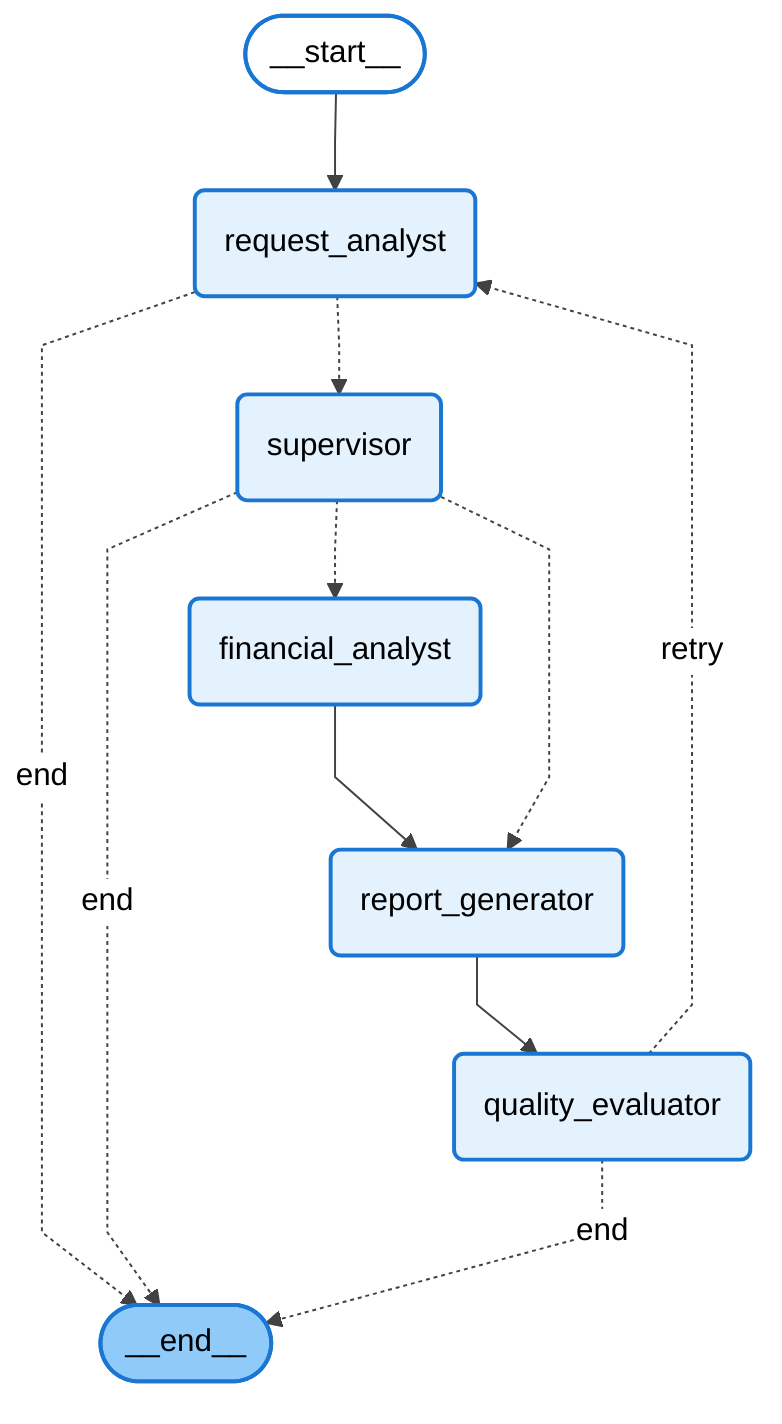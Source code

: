 %%{init: {'theme':'base', 'themeVariables': {'primaryColor':'#e3f2fd','primaryTextColor':'#000000','primaryBorderColor':'#1976d2','lineColor':'#424242','secondaryColor':'#ffffff','tertiaryColor':'#f5f5f5','background':'#ffffff','mainBkg':'#e3f2fd','secondBkg':'#bbdefb','tertiaryBkg':'#90caf9','nodeBorder':'#1976d2','clusterBkg':'#f5f5f5','clusterBorder':'#9e9e9e','titleColor':'#000000','edgeLabelBackground':'#ffffff','nodeTextColor':'#000000'}}}%%
%%{init: {'flowchart': {'curve': 'linear'}}}%%
graph TD;
	Start([__start__]):::first
	request_analyst(request_analyst)
	supervisor(supervisor)
	financial_analyst(financial_analyst)
	report_generator(report_generator)
	quality_evaluator(quality_evaluator)
	End([__end__]):::last
	Start --> request_analyst;
	financial_analyst --> report_generator;
	quality_evaluator -. end .-> End;
	quality_evaluator -. retry .-> request_analyst;
	report_generator --> quality_evaluator;
	request_analyst -. end .-> End;
	request_analyst -.-> supervisor;
	supervisor -. end .-> End;
	supervisor -.-> financial_analyst;
	supervisor -.-> report_generator;
	classDef default fill:#e3f2fd,stroke:#1976d2,stroke-width:2px,color:#000000
	classDef first fill:#ffffff,stroke:#1976d2,stroke-width:2px,color:#000000
	classDef last fill:#90caf9,stroke:#1976d2,stroke-width:2px,color:#000000